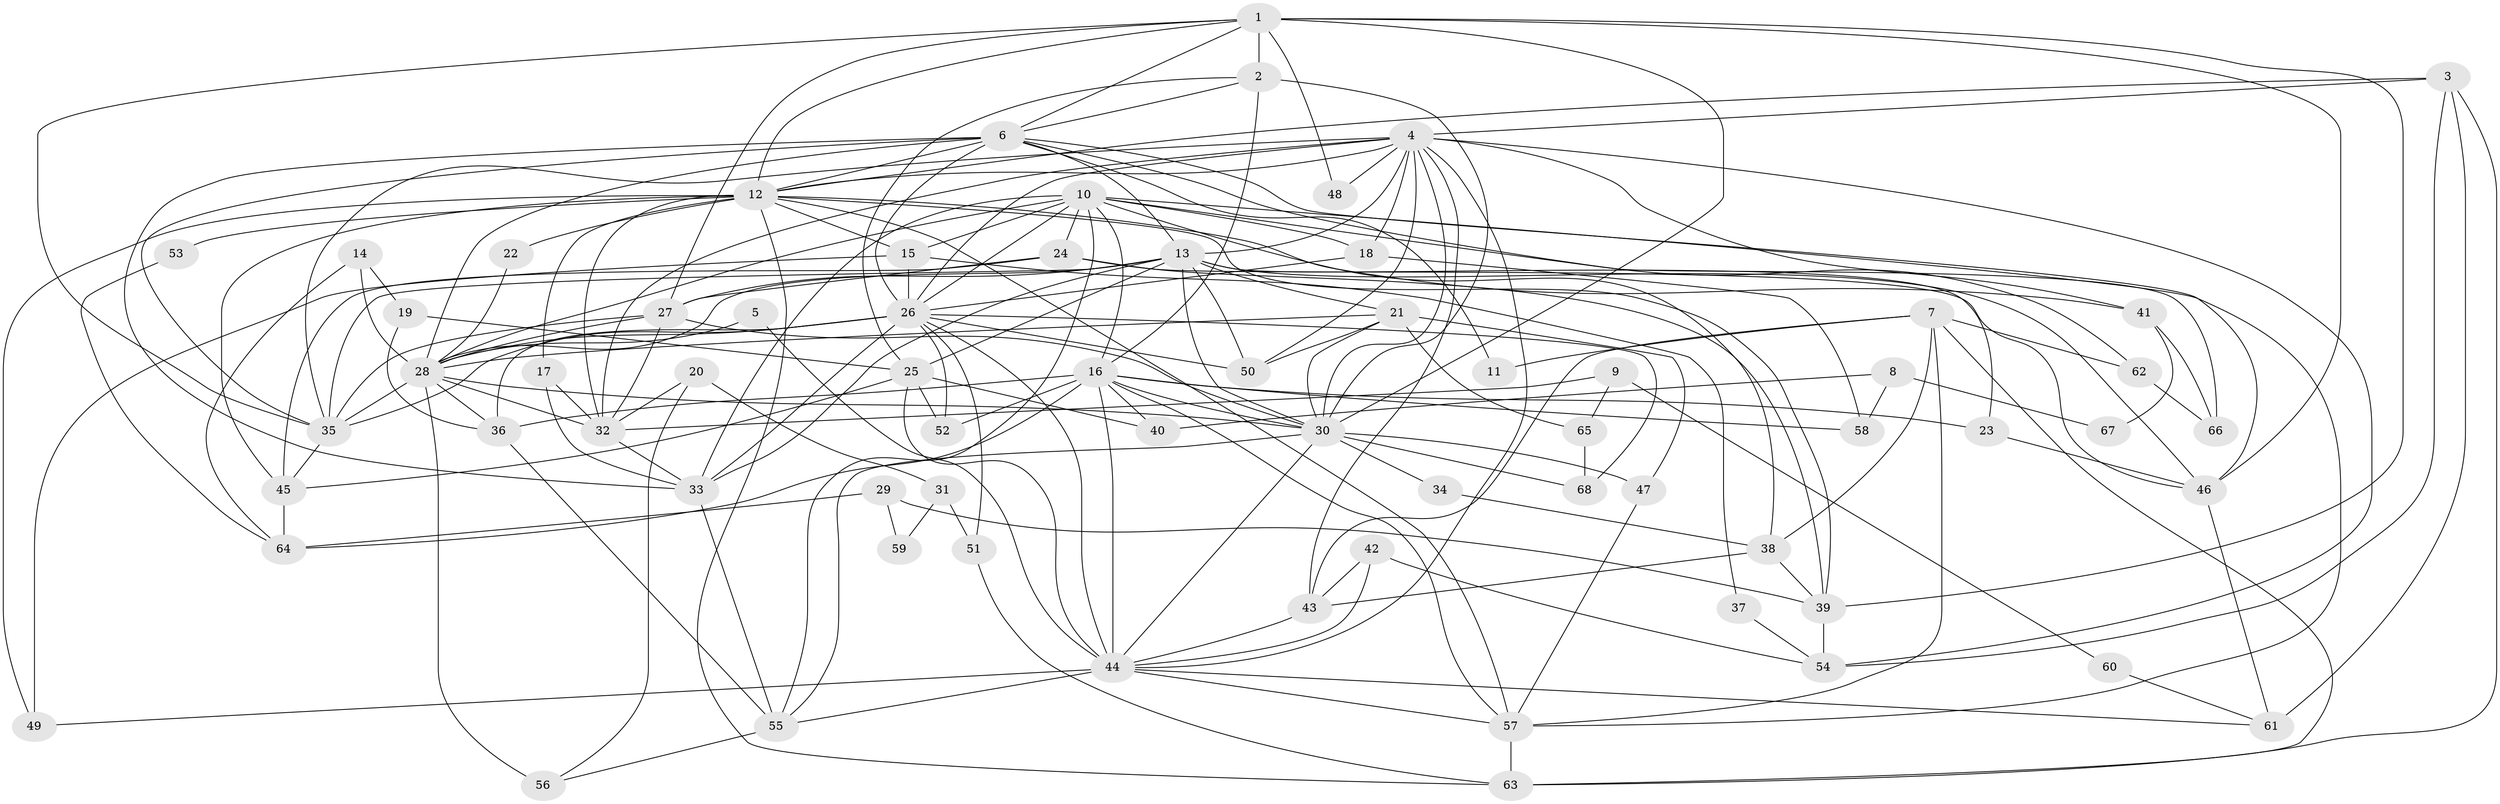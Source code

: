 // original degree distribution, {4: 0.3111111111111111, 5: 0.17037037037037037, 6: 0.044444444444444446, 2: 0.13333333333333333, 3: 0.25925925925925924, 8: 0.022222222222222223, 7: 0.05925925925925926}
// Generated by graph-tools (version 1.1) at 2025/36/03/09/25 02:36:16]
// undirected, 68 vertices, 182 edges
graph export_dot {
graph [start="1"]
  node [color=gray90,style=filled];
  1;
  2;
  3;
  4;
  5;
  6;
  7;
  8;
  9;
  10;
  11;
  12;
  13;
  14;
  15;
  16;
  17;
  18;
  19;
  20;
  21;
  22;
  23;
  24;
  25;
  26;
  27;
  28;
  29;
  30;
  31;
  32;
  33;
  34;
  35;
  36;
  37;
  38;
  39;
  40;
  41;
  42;
  43;
  44;
  45;
  46;
  47;
  48;
  49;
  50;
  51;
  52;
  53;
  54;
  55;
  56;
  57;
  58;
  59;
  60;
  61;
  62;
  63;
  64;
  65;
  66;
  67;
  68;
  1 -- 2 [weight=1.0];
  1 -- 6 [weight=1.0];
  1 -- 12 [weight=1.0];
  1 -- 27 [weight=1.0];
  1 -- 30 [weight=1.0];
  1 -- 35 [weight=1.0];
  1 -- 39 [weight=1.0];
  1 -- 46 [weight=1.0];
  1 -- 48 [weight=1.0];
  2 -- 6 [weight=1.0];
  2 -- 16 [weight=1.0];
  2 -- 25 [weight=1.0];
  2 -- 30 [weight=2.0];
  3 -- 4 [weight=1.0];
  3 -- 12 [weight=1.0];
  3 -- 54 [weight=1.0];
  3 -- 61 [weight=1.0];
  3 -- 63 [weight=1.0];
  4 -- 12 [weight=1.0];
  4 -- 13 [weight=1.0];
  4 -- 18 [weight=1.0];
  4 -- 26 [weight=2.0];
  4 -- 30 [weight=1.0];
  4 -- 32 [weight=1.0];
  4 -- 35 [weight=1.0];
  4 -- 41 [weight=1.0];
  4 -- 43 [weight=1.0];
  4 -- 44 [weight=1.0];
  4 -- 48 [weight=1.0];
  4 -- 50 [weight=1.0];
  4 -- 54 [weight=1.0];
  5 -- 28 [weight=1.0];
  5 -- 44 [weight=1.0];
  6 -- 11 [weight=1.0];
  6 -- 12 [weight=2.0];
  6 -- 13 [weight=1.0];
  6 -- 26 [weight=1.0];
  6 -- 28 [weight=1.0];
  6 -- 33 [weight=1.0];
  6 -- 35 [weight=1.0];
  6 -- 46 [weight=1.0];
  6 -- 62 [weight=1.0];
  7 -- 11 [weight=1.0];
  7 -- 38 [weight=1.0];
  7 -- 43 [weight=1.0];
  7 -- 57 [weight=1.0];
  7 -- 62 [weight=1.0];
  7 -- 63 [weight=1.0];
  8 -- 40 [weight=1.0];
  8 -- 58 [weight=1.0];
  8 -- 67 [weight=1.0];
  9 -- 32 [weight=1.0];
  9 -- 60 [weight=1.0];
  9 -- 65 [weight=1.0];
  10 -- 15 [weight=2.0];
  10 -- 16 [weight=1.0];
  10 -- 18 [weight=1.0];
  10 -- 24 [weight=1.0];
  10 -- 26 [weight=1.0];
  10 -- 28 [weight=1.0];
  10 -- 33 [weight=1.0];
  10 -- 38 [weight=1.0];
  10 -- 55 [weight=1.0];
  10 -- 57 [weight=1.0];
  10 -- 66 [weight=1.0];
  12 -- 15 [weight=1.0];
  12 -- 17 [weight=1.0];
  12 -- 22 [weight=1.0];
  12 -- 32 [weight=1.0];
  12 -- 39 [weight=2.0];
  12 -- 41 [weight=1.0];
  12 -- 45 [weight=2.0];
  12 -- 49 [weight=1.0];
  12 -- 53 [weight=1.0];
  12 -- 57 [weight=1.0];
  12 -- 63 [weight=1.0];
  13 -- 21 [weight=1.0];
  13 -- 23 [weight=1.0];
  13 -- 25 [weight=1.0];
  13 -- 27 [weight=1.0];
  13 -- 28 [weight=1.0];
  13 -- 30 [weight=1.0];
  13 -- 33 [weight=1.0];
  13 -- 35 [weight=1.0];
  13 -- 46 [weight=1.0];
  13 -- 50 [weight=1.0];
  14 -- 19 [weight=1.0];
  14 -- 28 [weight=1.0];
  14 -- 64 [weight=1.0];
  15 -- 26 [weight=2.0];
  15 -- 37 [weight=1.0];
  15 -- 49 [weight=1.0];
  16 -- 23 [weight=1.0];
  16 -- 30 [weight=1.0];
  16 -- 36 [weight=2.0];
  16 -- 40 [weight=1.0];
  16 -- 44 [weight=1.0];
  16 -- 52 [weight=1.0];
  16 -- 57 [weight=1.0];
  16 -- 58 [weight=1.0];
  16 -- 64 [weight=1.0];
  17 -- 32 [weight=1.0];
  17 -- 33 [weight=1.0];
  18 -- 26 [weight=1.0];
  18 -- 58 [weight=1.0];
  19 -- 25 [weight=1.0];
  19 -- 36 [weight=1.0];
  20 -- 31 [weight=1.0];
  20 -- 32 [weight=2.0];
  20 -- 56 [weight=1.0];
  21 -- 28 [weight=1.0];
  21 -- 30 [weight=1.0];
  21 -- 47 [weight=1.0];
  21 -- 50 [weight=1.0];
  21 -- 65 [weight=1.0];
  22 -- 28 [weight=1.0];
  23 -- 46 [weight=1.0];
  24 -- 27 [weight=1.0];
  24 -- 39 [weight=1.0];
  24 -- 45 [weight=1.0];
  24 -- 46 [weight=1.0];
  25 -- 40 [weight=1.0];
  25 -- 44 [weight=2.0];
  25 -- 45 [weight=1.0];
  25 -- 52 [weight=1.0];
  26 -- 28 [weight=1.0];
  26 -- 33 [weight=1.0];
  26 -- 35 [weight=1.0];
  26 -- 36 [weight=1.0];
  26 -- 44 [weight=1.0];
  26 -- 50 [weight=1.0];
  26 -- 51 [weight=1.0];
  26 -- 52 [weight=1.0];
  26 -- 68 [weight=1.0];
  27 -- 28 [weight=1.0];
  27 -- 30 [weight=1.0];
  27 -- 32 [weight=1.0];
  27 -- 35 [weight=1.0];
  28 -- 30 [weight=1.0];
  28 -- 32 [weight=2.0];
  28 -- 35 [weight=2.0];
  28 -- 36 [weight=2.0];
  28 -- 56 [weight=2.0];
  29 -- 39 [weight=1.0];
  29 -- 59 [weight=1.0];
  29 -- 64 [weight=1.0];
  30 -- 34 [weight=1.0];
  30 -- 44 [weight=1.0];
  30 -- 47 [weight=1.0];
  30 -- 55 [weight=1.0];
  30 -- 68 [weight=1.0];
  31 -- 51 [weight=1.0];
  31 -- 59 [weight=1.0];
  32 -- 33 [weight=2.0];
  33 -- 55 [weight=1.0];
  34 -- 38 [weight=1.0];
  35 -- 45 [weight=1.0];
  36 -- 55 [weight=1.0];
  37 -- 54 [weight=1.0];
  38 -- 39 [weight=1.0];
  38 -- 43 [weight=1.0];
  39 -- 54 [weight=1.0];
  41 -- 66 [weight=1.0];
  41 -- 67 [weight=1.0];
  42 -- 43 [weight=1.0];
  42 -- 44 [weight=1.0];
  42 -- 54 [weight=1.0];
  43 -- 44 [weight=1.0];
  44 -- 49 [weight=1.0];
  44 -- 55 [weight=1.0];
  44 -- 57 [weight=1.0];
  44 -- 61 [weight=1.0];
  45 -- 64 [weight=1.0];
  46 -- 61 [weight=1.0];
  47 -- 57 [weight=1.0];
  51 -- 63 [weight=1.0];
  53 -- 64 [weight=1.0];
  55 -- 56 [weight=1.0];
  57 -- 63 [weight=1.0];
  60 -- 61 [weight=1.0];
  62 -- 66 [weight=1.0];
  65 -- 68 [weight=1.0];
}
